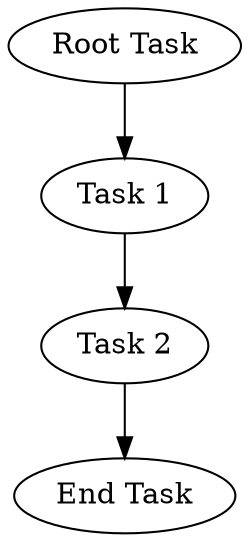 digraph Process {
    root [label="Root Task", size=500];  // 500 FLOPs
    Task1 [label="Task 1", size=1000];   // 1000 FLOPs
    Task2 [label="Task 2", size=1000];   // 1000 FLOPs
    end [label="End Task", size=500];    // 500 FLOPs

    root -> Task1 [size=100];     // 0 units of data from root to Task 1
    Task1 -> Task2 [size=500];  // 500 units of data from Task 1 to Task 2
    Task2 -> end [size=300];    // 300 units of data from Task 2 to end
}
